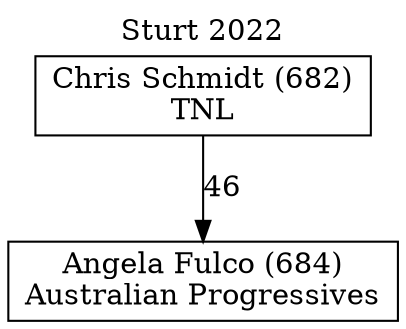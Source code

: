 // House preference flow
digraph "Angela Fulco (684)_Sturt_2022" {
	graph [label="Sturt 2022" labelloc=t mclimit=10]
	node [shape=box]
	"Angela Fulco (684)" [label="Angela Fulco (684)
Australian Progressives"]
	"Chris Schmidt (682)" [label="Chris Schmidt (682)
TNL"]
	"Chris Schmidt (682)" -> "Angela Fulco (684)" [label=46]
}
